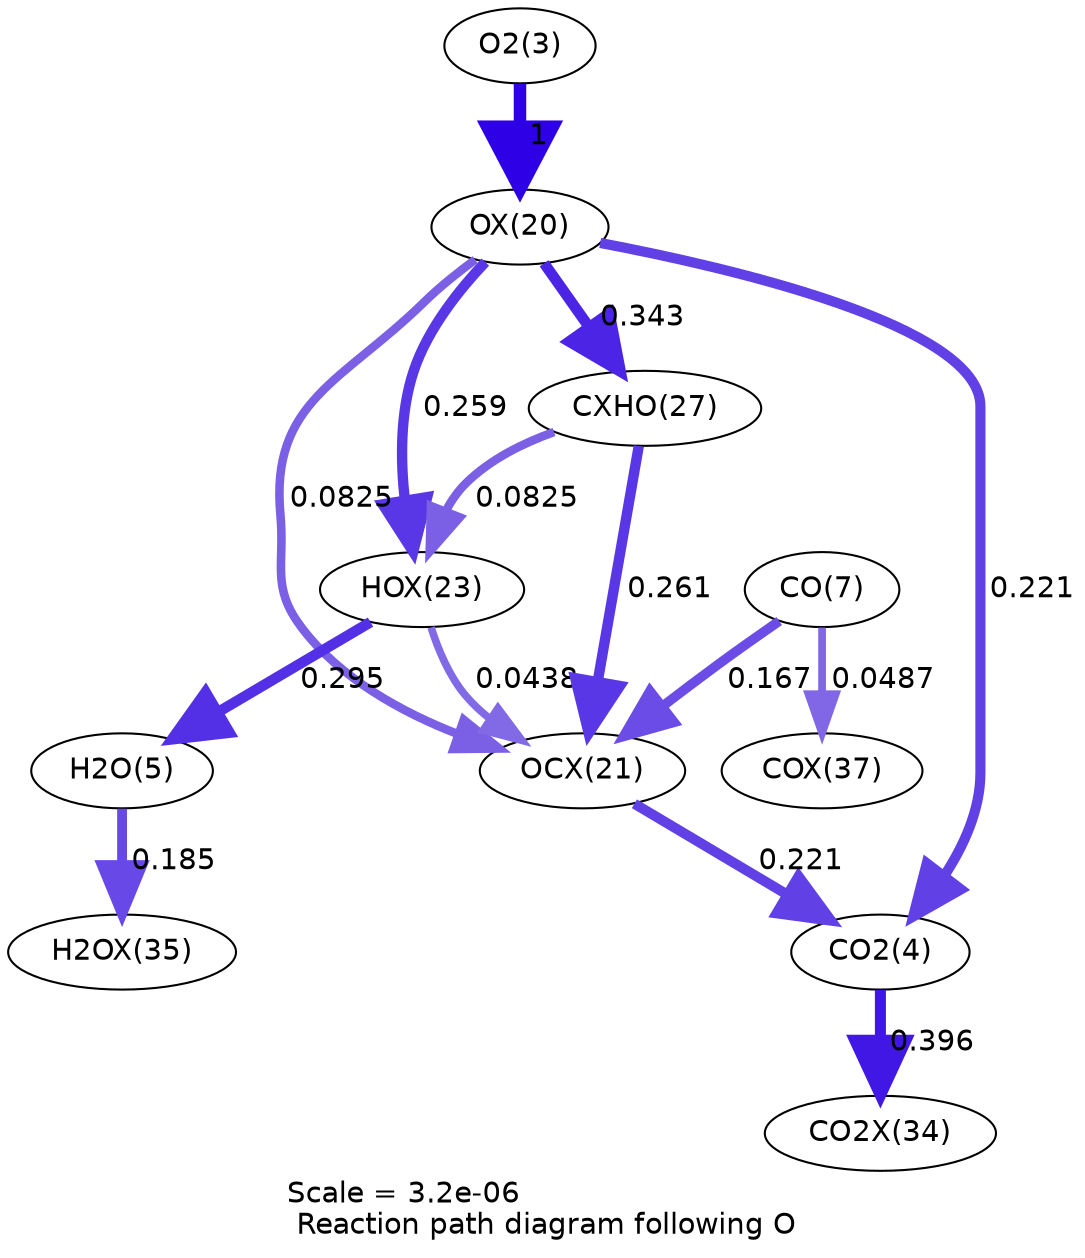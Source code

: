 digraph reaction_paths {
center=1;
s5 -> s23[fontname="Helvetica", penwidth=6, arrowsize=3, color="0.7, 1.5, 0.9"
, label=" 1"];
s23 -> s26[fontname="Helvetica", penwidth=4.98, arrowsize=2.49, color="0.7, 0.759, 0.9"
, label=" 0.259"];
s23 -> s29[fontname="Helvetica", penwidth=5.19, arrowsize=2.6, color="0.7, 0.843, 0.9"
, label=" 0.343"];
s23 -> s24[fontname="Helvetica", penwidth=4.12, arrowsize=2.06, color="0.7, 0.582, 0.9"
, label=" 0.0825"];
s23 -> s6[fontname="Helvetica", penwidth=4.86, arrowsize=2.43, color="0.7, 0.721, 0.9"
, label=" 0.221"];
s26 -> s7[fontname="Helvetica", penwidth=5.08, arrowsize=2.54, color="0.7, 0.795, 0.9"
, label=" 0.295"];
s29 -> s26[fontname="Helvetica", penwidth=4.12, arrowsize=2.06, color="0.7, 0.582, 0.9"
, label=" 0.0825"];
s26 -> s24[fontname="Helvetica", penwidth=3.64, arrowsize=1.82, color="0.7, 0.544, 0.9"
, label=" 0.0438"];
s7 -> s32[fontname="Helvetica", penwidth=4.72, arrowsize=2.36, color="0.7, 0.685, 0.9"
, label=" 0.185"];
s29 -> s24[fontname="Helvetica", penwidth=4.99, arrowsize=2.49, color="0.7, 0.761, 0.9"
, label=" 0.261"];
s9 -> s24[fontname="Helvetica", penwidth=4.65, arrowsize=2.33, color="0.7, 0.667, 0.9"
, label=" 0.167"];
s9 -> s34[fontname="Helvetica", penwidth=3.72, arrowsize=1.86, color="0.7, 0.549, 0.9"
, label=" 0.0487"];
s24 -> s6[fontname="Helvetica", penwidth=4.86, arrowsize=2.43, color="0.7, 0.721, 0.9"
, label=" 0.221"];
s6 -> s31[fontname="Helvetica", penwidth=5.3, arrowsize=2.65, color="0.7, 0.896, 0.9"
, label=" 0.396"];
s5 [ fontname="Helvetica", label="O2(3)"];
s6 [ fontname="Helvetica", label="CO2(4)"];
s7 [ fontname="Helvetica", label="H2O(5)"];
s9 [ fontname="Helvetica", label="CO(7)"];
s23 [ fontname="Helvetica", label="OX(20)"];
s24 [ fontname="Helvetica", label="OCX(21)"];
s26 [ fontname="Helvetica", label="HOX(23)"];
s29 [ fontname="Helvetica", label="CXHO(27)"];
s31 [ fontname="Helvetica", label="CO2X(34)"];
s32 [ fontname="Helvetica", label="H2OX(35)"];
s34 [ fontname="Helvetica", label="COX(37)"];
 label = "Scale = 3.2e-06\l Reaction path diagram following O";
 fontname = "Helvetica";
}
